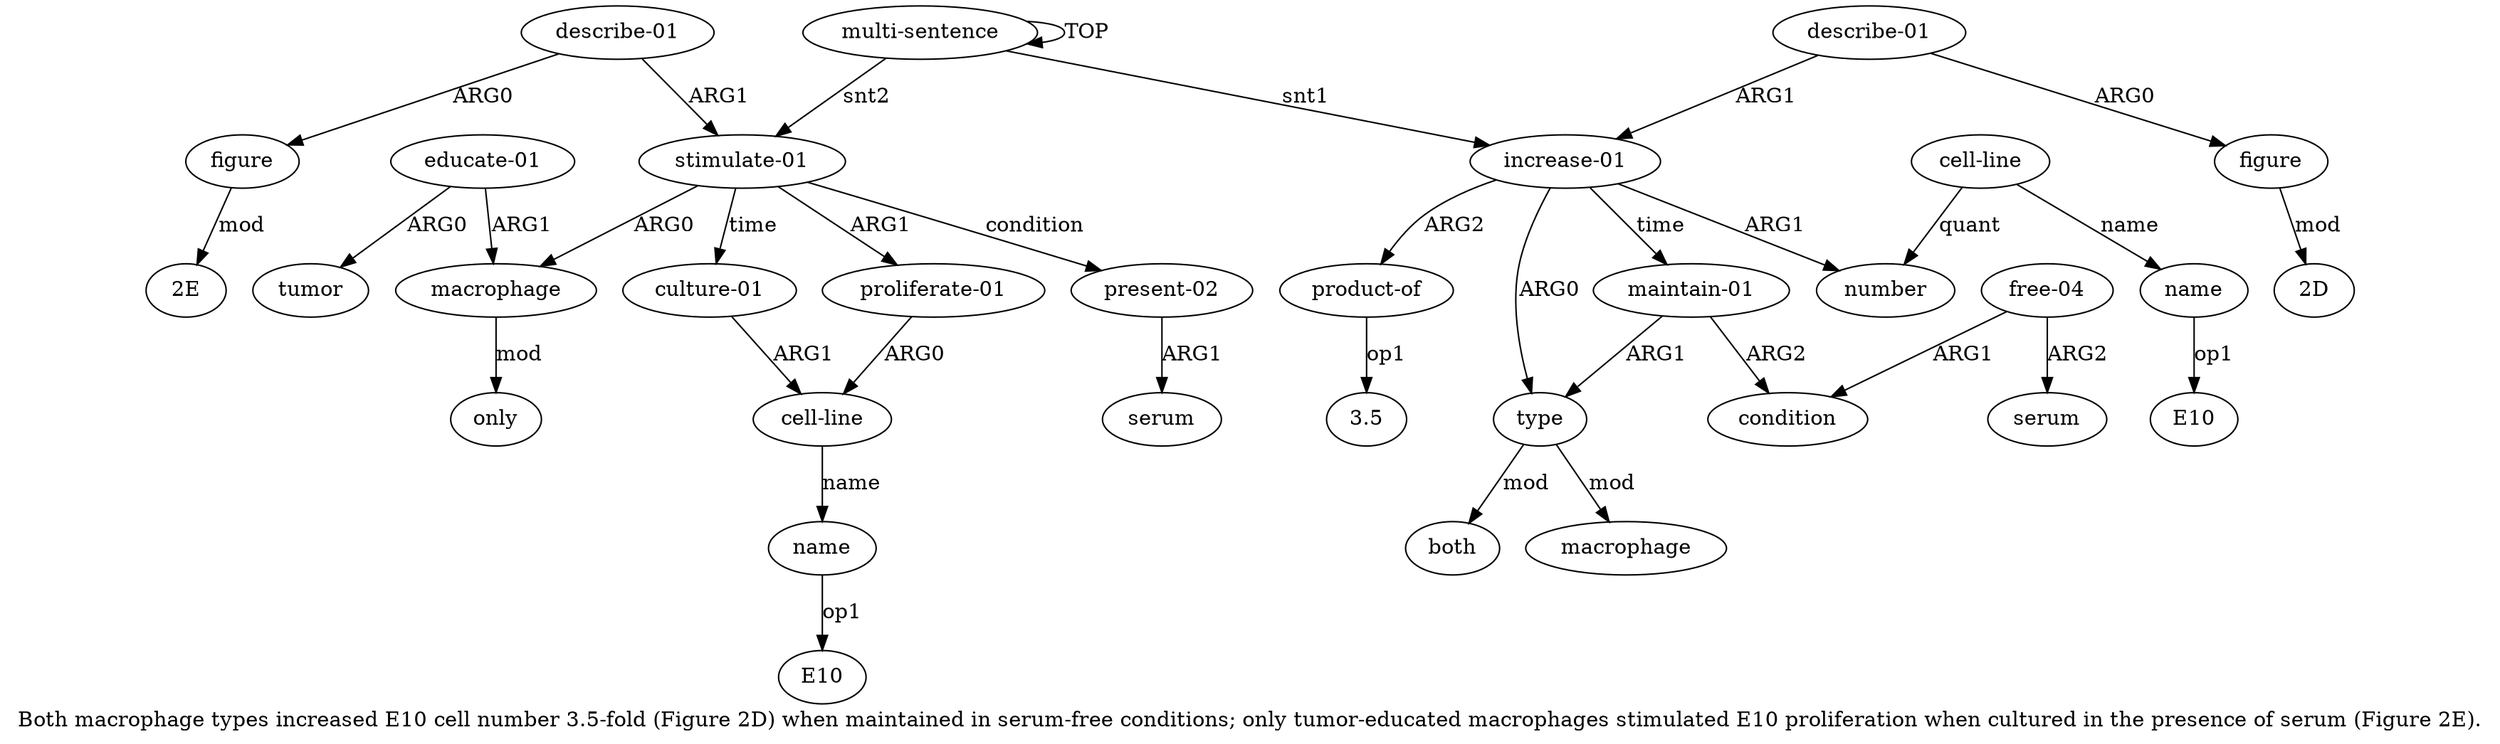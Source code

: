 digraph  {
	graph [label="Both macrophage types increased E10 cell number 3.5-fold (Figure 2D) when maintained in serum-free conditions; only tumor-educated \
macrophages stimulated E10 proliferation when cultured in the presence of serum (Figure 2E)."];
	node [label="\N"];
	a20	 [color=black,
		gold_ind=20,
		gold_label="proliferate-01",
		label="proliferate-01",
		test_ind=20,
		test_label="proliferate-01"];
	a21	 [color=black,
		gold_ind=21,
		gold_label="cell-line",
		label="cell-line",
		test_ind=21,
		test_label="cell-line"];
	a20 -> a21 [key=0,
	color=black,
	gold_label=ARG0,
	label=ARG0,
	test_label=ARG0];
a22 [color=black,
	gold_ind=22,
	gold_label=name,
	label=name,
	test_ind=22,
	test_label=name];
a21 -> a22 [key=0,
color=black,
gold_label=name,
label=name,
test_label=name];
"a22 E10" [color=black,
gold_ind=-1,
gold_label=E10,
label=E10,
test_ind=-1,
test_label=E10];
a22 -> "a22 E10" [key=0,
color=black,
gold_label=op1,
label=op1,
test_label=op1];
a23 [color=black,
gold_ind=23,
gold_label="culture-01",
label="culture-01",
test_ind=23,
test_label="culture-01"];
a23 -> a21 [key=0,
color=black,
gold_label=ARG1,
label=ARG1,
test_label=ARG1];
a24 [color=black,
gold_ind=24,
gold_label="present-02",
label="present-02",
test_ind=24,
test_label="present-02"];
a25 [color=black,
gold_ind=25,
gold_label=serum,
label=serum,
test_ind=25,
test_label=serum];
a24 -> a25 [key=0,
color=black,
gold_label=ARG1,
label=ARG1,
test_label=ARG1];
a26 [color=black,
gold_ind=26,
gold_label="describe-01",
label="describe-01",
test_ind=26,
test_label="describe-01"];
a27 [color=black,
gold_ind=27,
gold_label=figure,
label=figure,
test_ind=27,
test_label=figure];
a26 -> a27 [key=0,
color=black,
gold_label=ARG0,
label=ARG0,
test_label=ARG0];
a15 [color=black,
gold_ind=15,
gold_label="stimulate-01",
label="stimulate-01",
test_ind=15,
test_label="stimulate-01"];
a26 -> a15 [key=0,
color=black,
gold_label=ARG1,
label=ARG1,
test_label=ARG1];
"a27 2E" [color=black,
gold_ind=-1,
gold_label="2E",
label="2E",
test_ind=-1,
test_label="2E"];
a27 -> "a27 2E" [key=0,
color=black,
gold_label=mod,
label=mod,
test_label=mod];
"a8 3.5" [color=black,
gold_ind=-1,
gold_label=3.5,
label=3.5,
test_ind=-1,
test_label=3.5];
"a7 E10" [color=black,
gold_ind=-1,
gold_label=E10,
label=E10,
test_ind=-1,
test_label=E10];
a15 -> a20 [key=0,
color=black,
gold_label=ARG1,
label=ARG1,
test_label=ARG1];
a15 -> a23 [key=0,
color=black,
gold_label=time,
label=time,
test_label=time];
a15 -> a24 [key=0,
color=black,
gold_label=condition,
label=condition,
test_label=condition];
a16 [color=black,
gold_ind=16,
gold_label=macrophage,
label=macrophage,
test_ind=16,
test_label=macrophage];
a15 -> a16 [key=0,
color=black,
gold_label=ARG0,
label=ARG0,
test_label=ARG0];
a14 [color=black,
gold_ind=14,
gold_label=serum,
label=serum,
test_ind=14,
test_label=serum];
a17 [color=black,
gold_ind=17,
gold_label="educate-01",
label="educate-01",
test_ind=17,
test_label="educate-01"];
a17 -> a16 [key=0,
color=black,
gold_label=ARG1,
label=ARG1,
test_label=ARG1];
a18 [color=black,
gold_ind=18,
gold_label=tumor,
label=tumor,
test_ind=18,
test_label=tumor];
a17 -> a18 [key=0,
color=black,
gold_label=ARG0,
label=ARG0,
test_label=ARG0];
a19 [color=black,
gold_ind=19,
gold_label=only,
label=only,
test_ind=19,
test_label=only];
a16 -> a19 [key=0,
color=black,
gold_label=mod,
label=mod,
test_label=mod];
a11 [color=black,
gold_ind=11,
gold_label="maintain-01",
label="maintain-01",
test_ind=11,
test_label="maintain-01"];
a12 [color=black,
gold_ind=12,
gold_label=condition,
label=condition,
test_ind=12,
test_label=condition];
a11 -> a12 [key=0,
color=black,
gold_label=ARG2,
label=ARG2,
test_label=ARG2];
a2 [color=black,
gold_ind=2,
gold_label=type,
label=type,
test_ind=2,
test_label=type];
a11 -> a2 [key=0,
color=black,
gold_label=ARG1,
label=ARG1,
test_label=ARG1];
a10 [color=black,
gold_ind=10,
gold_label=figure,
label=figure,
test_ind=10,
test_label=figure];
"a10 2D" [color=black,
gold_ind=-1,
gold_label="2D",
label="2D",
test_ind=-1,
test_label="2D"];
a10 -> "a10 2D" [key=0,
color=black,
gold_label=mod,
label=mod,
test_label=mod];
a13 [color=black,
gold_ind=13,
gold_label="free-04",
label="free-04",
test_ind=13,
test_label="free-04"];
a13 -> a14 [key=0,
color=black,
gold_label=ARG2,
label=ARG2,
test_label=ARG2];
a13 -> a12 [key=0,
color=black,
gold_label=ARG1,
label=ARG1,
test_label=ARG1];
a1 [color=black,
gold_ind=1,
gold_label="increase-01",
label="increase-01",
test_ind=1,
test_label="increase-01"];
a1 -> a11 [key=0,
color=black,
gold_label=time,
label=time,
test_label=time];
a1 -> a2 [key=0,
color=black,
gold_label=ARG0,
label=ARG0,
test_label=ARG0];
a5 [color=black,
gold_ind=5,
gold_label=number,
label=number,
test_ind=5,
test_label=number];
a1 -> a5 [key=0,
color=black,
gold_label=ARG1,
label=ARG1,
test_label=ARG1];
a8 [color=black,
gold_ind=8,
gold_label="product-of",
label="product-of",
test_ind=8,
test_label="product-of"];
a1 -> a8 [key=0,
color=black,
gold_label=ARG2,
label=ARG2,
test_label=ARG2];
a0 [color=black,
gold_ind=0,
gold_label="multi-sentence",
label="multi-sentence",
test_ind=0,
test_label="multi-sentence"];
a0 -> a15 [key=0,
color=black,
gold_label=snt2,
label=snt2,
test_label=snt2];
a0 -> a1 [key=0,
color=black,
gold_label=snt1,
label=snt1,
test_label=snt1];
a0 -> a0 [key=0,
color=black,
gold_label=TOP,
label=TOP,
test_label=TOP];
a3 [color=black,
gold_ind=3,
gold_label=macrophage,
label=macrophage,
test_ind=3,
test_label=macrophage];
a2 -> a3 [key=0,
color=black,
gold_label=mod,
label=mod,
test_label=mod];
a4 [color=black,
gold_ind=4,
gold_label=both,
label=both,
test_ind=4,
test_label=both];
a2 -> a4 [key=0,
color=black,
gold_label=mod,
label=mod,
test_label=mod];
a7 [color=black,
gold_ind=7,
gold_label=name,
label=name,
test_ind=7,
test_label=name];
a7 -> "a7 E10" [key=0,
color=black,
gold_label=op1,
label=op1,
test_label=op1];
a6 [color=black,
gold_ind=6,
gold_label="cell-line",
label="cell-line",
test_ind=6,
test_label="cell-line"];
a6 -> a5 [key=0,
color=black,
gold_label=quant,
label=quant,
test_label=quant];
a6 -> a7 [key=0,
color=black,
gold_label=name,
label=name,
test_label=name];
a9 [color=black,
gold_ind=9,
gold_label="describe-01",
label="describe-01",
test_ind=9,
test_label="describe-01"];
a9 -> a10 [key=0,
color=black,
gold_label=ARG0,
label=ARG0,
test_label=ARG0];
a9 -> a1 [key=0,
color=black,
gold_label=ARG1,
label=ARG1,
test_label=ARG1];
a8 -> "a8 3.5" [key=0,
color=black,
gold_label=op1,
label=op1,
test_label=op1];
}
